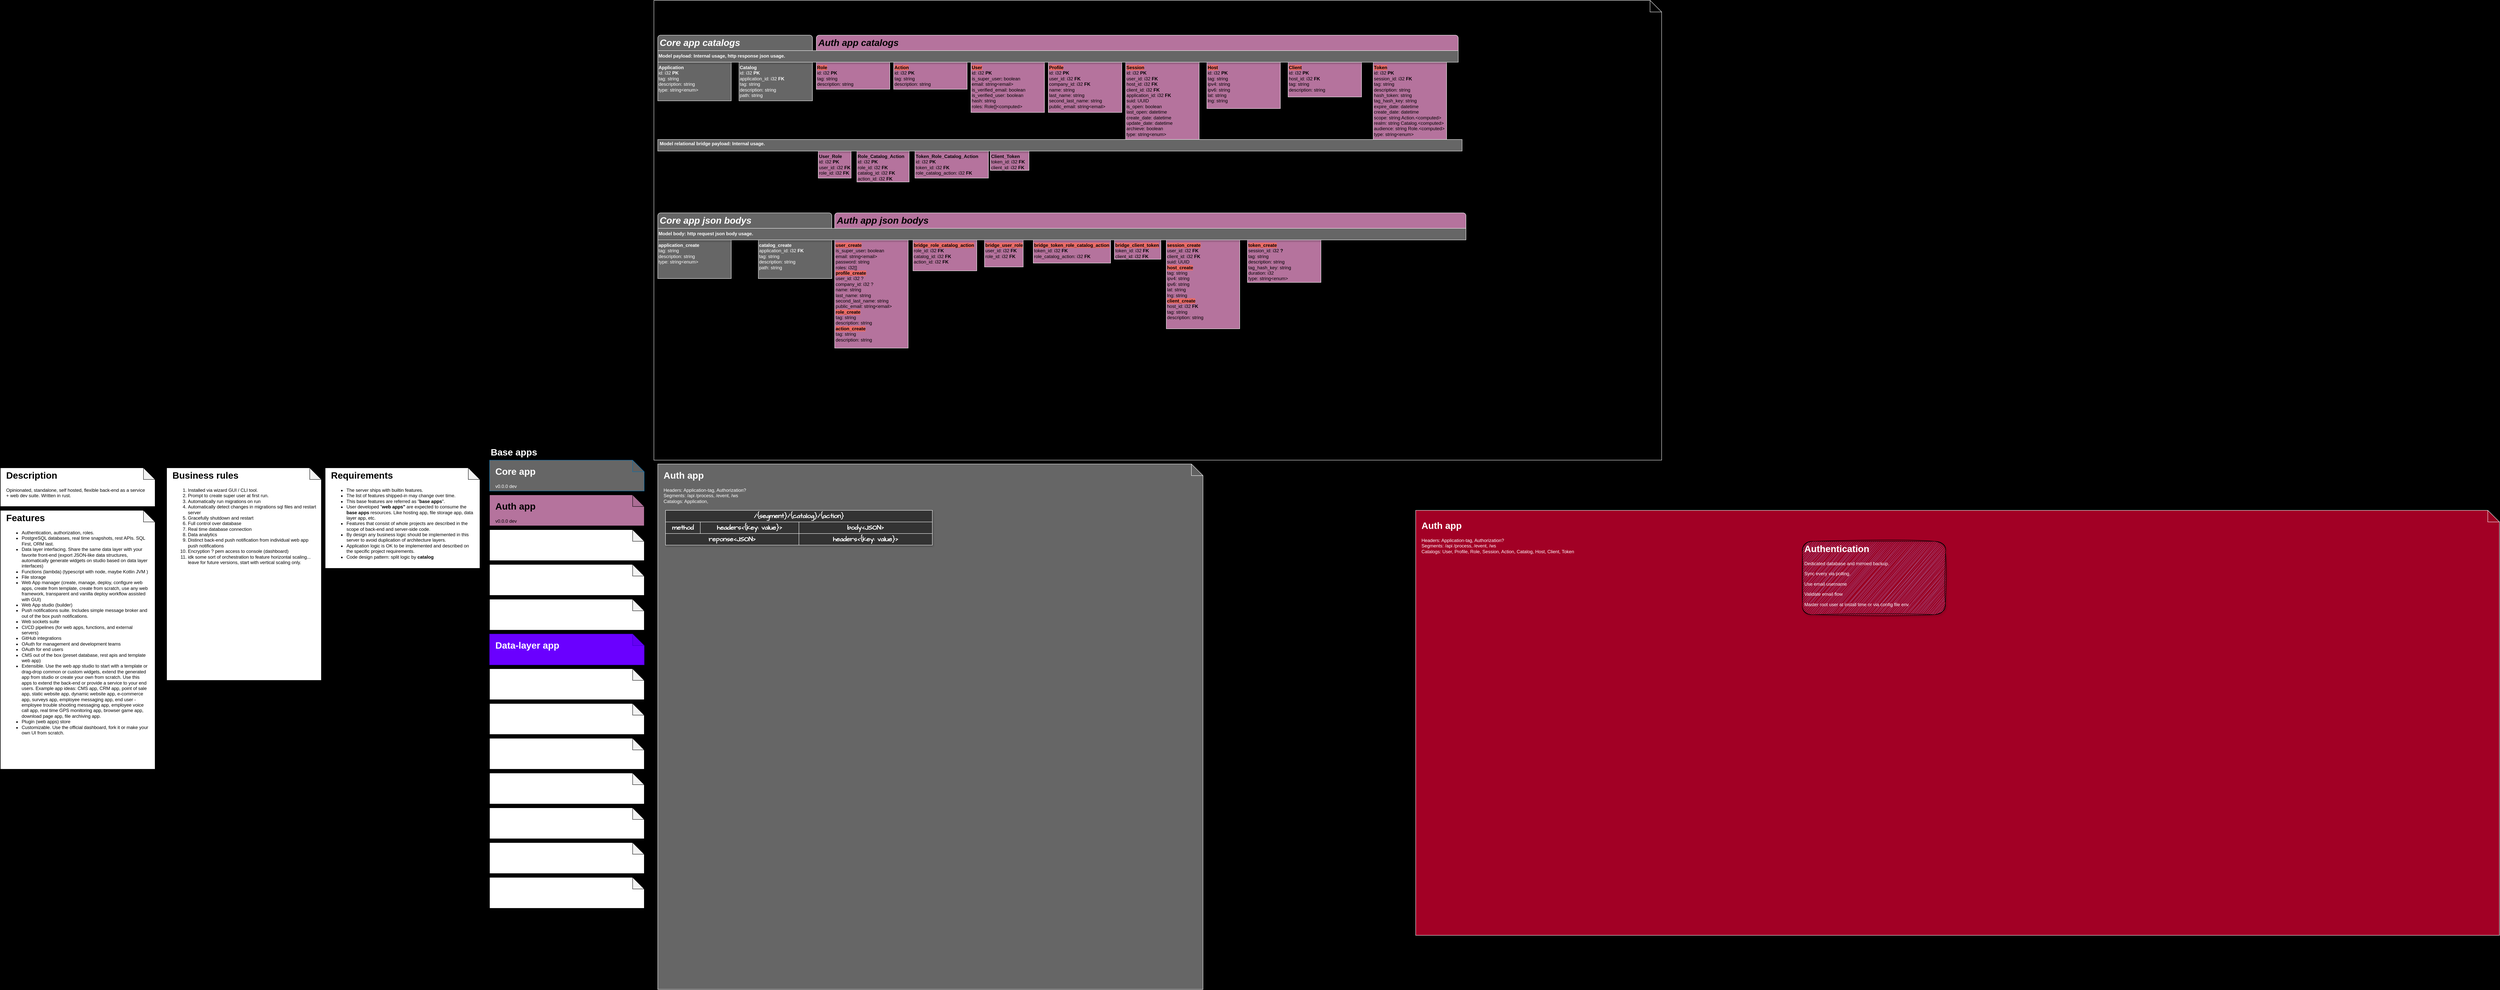 <mxfile version="21.6.1" type="github">
  <diagram name="Page-1" id="CK9nf4KCI2I7pFjc9x5D">
    <mxGraphModel dx="1249" dy="2929" grid="1" gridSize="10" guides="1" tooltips="1" connect="1" arrows="1" fold="1" page="1" pageScale="1" pageWidth="850" pageHeight="1100" background="#000000" math="0" shadow="0">
      <root>
        <mxCell id="0" />
        <mxCell id="1" parent="0" />
        <mxCell id="oRetjmtOLNF2Z0mVGDD7-38" value="" style="shape=note;whiteSpace=wrap;html=1;backgroundOutline=1;darkOpacity=0.05;fillColor=#666666;fontColor=#FFFFFF;strokeColor=#FFFFFF;textOpacity=90;" vertex="1" parent="1">
          <mxGeometry x="1710" width="1410" height="1360" as="geometry" />
        </mxCell>
        <mxCell id="qlUVa_-iQgWLDvTtryUB-4" value="" style="shape=note;whiteSpace=wrap;html=1;backgroundOutline=1;darkOpacity=0.05;fillColor=#000000;fontColor=#ffffff;strokeColor=#FFFFFF;" parent="1" vertex="1">
          <mxGeometry x="1700" y="-1200" width="2606" height="1190" as="geometry" />
        </mxCell>
        <mxCell id="klHbuM8uDpRpoRBJuKRg-9" value="" style="shape=note;whiteSpace=wrap;html=1;backgroundOutline=1;darkOpacity=0.05;" parent="1" vertex="1">
          <mxGeometry x="440" y="10" width="400" height="550" as="geometry" />
        </mxCell>
        <mxCell id="klHbuM8uDpRpoRBJuKRg-10" value="&lt;h1&gt;Business rules&lt;/h1&gt;&lt;ol&gt;&lt;li&gt;Installed via wizard GUI / CLI tool.&lt;/li&gt;&lt;li&gt;Prompt to create super user at first run.&lt;/li&gt;&lt;li&gt;Automatically run migrations on run&lt;/li&gt;&lt;li&gt;Automatically detect changes in migrations sql files and restart server&lt;/li&gt;&lt;li&gt;Gracefully shutdown and restart &lt;/li&gt;&lt;li&gt;Full control over database&lt;/li&gt;&lt;li&gt;Real time database connection&lt;/li&gt;&lt;li&gt;Data analytics&lt;/li&gt;&lt;li&gt;Distinct back-end push notification from individual web app push notifications&lt;/li&gt;&lt;li&gt;Encryption ? pem access to console (dashboard)&lt;/li&gt;&lt;li&gt;idk some sort of orchestration to feature horizontal scaling... leave for future versions, start with vertical scaling only.&lt;br&gt;&lt;/li&gt;&lt;/ol&gt;&lt;div&gt;&lt;br&gt;&lt;/div&gt;&lt;div&gt;&lt;br&gt;&lt;/div&gt;" style="text;html=1;strokeColor=none;fillColor=none;spacing=5;spacingTop=-20;whiteSpace=wrap;overflow=hidden;rounded=0;fontColor=#000000;align=left;fontStyle=0;verticalAlign=top;" parent="1" vertex="1">
          <mxGeometry x="450" y="10" width="380" height="530" as="geometry" />
        </mxCell>
        <mxCell id="klHbuM8uDpRpoRBJuKRg-16" value="" style="shape=note;whiteSpace=wrap;html=1;backgroundOutline=1;darkOpacity=0.05;" parent="1" vertex="1">
          <mxGeometry x="10" y="10" width="400" height="100" as="geometry" />
        </mxCell>
        <mxCell id="klHbuM8uDpRpoRBJuKRg-18" value="&lt;h1&gt;Description&lt;/h1&gt;Opinionated, standalone, self hosted, flexible back-end as a service&amp;nbsp; + web dev suite. Written in rust." style="text;html=1;strokeColor=none;fillColor=none;spacing=5;spacingTop=-20;whiteSpace=wrap;overflow=hidden;rounded=0;fontColor=#000000;align=left;fontStyle=0;verticalAlign=top;" parent="1" vertex="1">
          <mxGeometry x="20" y="10" width="380" height="90" as="geometry" />
        </mxCell>
        <mxCell id="klHbuM8uDpRpoRBJuKRg-20" value="" style="shape=note;whiteSpace=wrap;html=1;backgroundOutline=1;darkOpacity=0.05;" parent="1" vertex="1">
          <mxGeometry x="10" y="120" width="400" height="670" as="geometry" />
        </mxCell>
        <mxCell id="klHbuM8uDpRpoRBJuKRg-21" value="&lt;h1&gt;Features&lt;br&gt;&lt;/h1&gt;&lt;div&gt;&lt;ul&gt;&lt;li&gt;Authentication, authorization, roles. &lt;br&gt;&lt;/li&gt;&lt;li&gt;PostgreSQL databases, real time snapshots, rest APIs. SQL First, ORM last.&lt;/li&gt;&lt;li&gt;Data layer interfacing. Share the same data layer with your favorite front-end (export JSON-like data structures, automatically generate widgets on studio based on data layer interfaces)&lt;br&gt;&lt;/li&gt;&lt;li&gt;Functions (lambda) (typescript with node, maybe Kotlin JVM )&lt;br&gt;&lt;/li&gt;&lt;li&gt;File storage&lt;/li&gt;&lt;li&gt;Web App manager (create, manage, deploy, configure web apps, create from template, create from scratch, use any web framework, transparent and vanilla deploy workflow assisted with GUI)&lt;br&gt;&lt;/li&gt;&lt;li&gt;Web App studio (builder)&lt;br&gt;&lt;/li&gt;&lt;li&gt;Push notifications suite. Includes simple message broker and out of the box push notifications.&lt;br&gt;&lt;/li&gt;&lt;li&gt;Web sockets suite&lt;/li&gt;&lt;li&gt;CI/CD pipelines (for web apps, functions, and external servers) &lt;br&gt;&lt;/li&gt;&lt;li&gt;GitHub integrations&lt;/li&gt;&lt;li&gt;OAuth for management and development teams&lt;/li&gt;&lt;li&gt;OAuth for end users&lt;/li&gt;&lt;li&gt;CMS out of the box (preset database, rest apis and template web app)&lt;/li&gt;&lt;li&gt;Extensible. Use the web app studio to start with a template or drag-drop common or custom widgets, extend the generated app from studio or create your own from scratch. Use this apps to extend the back-end or provide a service to your end users. Example app ideas: CMS app, CRM app, point of sale app, static website app, dynamic website app, e-commerce app, surveys app, employee messaging app, end user - employee trouble shooting messaging app, employee voice call app, real time GPS monitoring app, browser game app, download page app, file archiving app. &lt;br&gt;&lt;/li&gt;&lt;li&gt;Plugin (web apps) store&lt;/li&gt;&lt;li&gt;Customizable. Use the official dashboard, fork it or make your own UI from scratch.&lt;br&gt;&lt;/li&gt;&lt;/ul&gt;&lt;/div&gt;" style="text;html=1;strokeColor=none;fillColor=none;spacing=5;spacingTop=-20;whiteSpace=wrap;overflow=hidden;rounded=0;fontColor=#000000;align=left;fontStyle=0;verticalAlign=top;" parent="1" vertex="1">
          <mxGeometry x="20" y="120" width="380" height="650" as="geometry" />
        </mxCell>
        <mxCell id="YIyZL2ha0DixRXkV2q8q-3" value="" style="shape=note;whiteSpace=wrap;html=1;backgroundOutline=1;darkOpacity=0.05;" parent="1" vertex="1">
          <mxGeometry x="850" y="10" width="400" height="260" as="geometry" />
        </mxCell>
        <mxCell id="YIyZL2ha0DixRXkV2q8q-4" value="&lt;h1&gt;Requirements&lt;br&gt;&lt;/h1&gt;&lt;ul&gt;&lt;li&gt;The server ships with builtin features.&lt;br&gt;&lt;/li&gt;&lt;li&gt;The list of features shipped-in may change over time.&lt;/li&gt;&lt;li&gt;This base features are referred as &quot;&lt;b&gt;base apps&lt;/b&gt;&quot;. &lt;/li&gt;&lt;li&gt;User developed &quot;&lt;b&gt;web apps&quot; &lt;/b&gt;are expected to consume the &lt;b&gt;base apps&lt;/b&gt; resources. Like hosting app, file storage app, data layer app, etc.&lt;/li&gt;&lt;li&gt;Features that consist of whole projects are described in the scope of back-end and server-side code. &lt;/li&gt;&lt;li&gt;By design any business logic should be implemented in this server to avoid duplication of architecture layers.&lt;/li&gt;&lt;li&gt;Application logic is OK to be implemented and described on the specific project requirements.&lt;/li&gt;&lt;li&gt;Code design pattern: split logic by &lt;b&gt;catalog&lt;/b&gt;&lt;br&gt;&lt;/li&gt;&lt;/ul&gt;&lt;div&gt;&lt;br&gt;&lt;/div&gt;&lt;br&gt;&lt;div&gt;&lt;br&gt;&lt;/div&gt;" style="text;html=1;strokeColor=none;fillColor=none;spacing=5;spacingTop=-20;whiteSpace=wrap;overflow=hidden;rounded=0;fontColor=#000000;align=left;fontStyle=0;verticalAlign=top;" parent="1" vertex="1">
          <mxGeometry x="860" y="10" width="380" height="250" as="geometry" />
        </mxCell>
        <mxCell id="YIyZL2ha0DixRXkV2q8q-7" value="" style="shape=note;whiteSpace=wrap;html=1;backgroundOutline=1;darkOpacity=0.05;fillColor=#B5739D;fontColor=#ffffff;strokeColor=#000000;" parent="1" vertex="1">
          <mxGeometry x="1275" y="80" width="400" height="80" as="geometry" />
        </mxCell>
        <mxCell id="fmhTsbL_tRKqL0MWWiDu-1" value="&lt;h1&gt;Auth app&lt;br&gt;&lt;/h1&gt;&lt;div&gt;v0.0.0 dev &lt;br&gt;&lt;/div&gt;&lt;br&gt;&lt;div&gt;&lt;br&gt;&lt;/div&gt;" style="text;html=1;strokeColor=none;fillColor=none;spacing=5;spacingTop=-20;whiteSpace=wrap;overflow=hidden;rounded=0;fontColor=#000000;align=left;fontStyle=0;verticalAlign=top;" parent="1" vertex="1">
          <mxGeometry x="1285" y="90" width="380" height="70" as="geometry" />
        </mxCell>
        <mxCell id="fmhTsbL_tRKqL0MWWiDu-2" value="" style="shape=note;whiteSpace=wrap;html=1;backgroundOutline=1;darkOpacity=0.05;" parent="1" vertex="1">
          <mxGeometry x="1275" y="170" width="400" height="80" as="geometry" />
        </mxCell>
        <mxCell id="fmhTsbL_tRKqL0MWWiDu-3" value="&lt;h1&gt;Storage app&lt;br&gt;&lt;/h1&gt;&lt;div&gt;&lt;br&gt;&lt;/div&gt;&lt;br&gt;&lt;div&gt;&lt;br&gt;&lt;/div&gt;" style="text;html=1;strokeColor=none;fillColor=none;spacing=5;spacingTop=-20;whiteSpace=wrap;overflow=hidden;rounded=0;fontColor=#ffffff;align=left;fontStyle=0;verticalAlign=top;" parent="1" vertex="1">
          <mxGeometry x="1285" y="180" width="380" height="60" as="geometry" />
        </mxCell>
        <mxCell id="fmhTsbL_tRKqL0MWWiDu-4" value="" style="shape=note;whiteSpace=wrap;html=1;backgroundOutline=1;darkOpacity=0.05;" parent="1" vertex="1">
          <mxGeometry x="1275" y="260" width="400" height="80" as="geometry" />
        </mxCell>
        <mxCell id="fmhTsbL_tRKqL0MWWiDu-5" value="&lt;h1&gt;Hosting app&lt;br&gt;&lt;/h1&gt;&lt;div&gt;&lt;br&gt;&lt;/div&gt;&lt;br&gt;&lt;div&gt;&lt;br&gt;&lt;/div&gt;" style="text;html=1;strokeColor=none;fillColor=none;spacing=5;spacingTop=-20;whiteSpace=wrap;overflow=hidden;rounded=0;fontColor=#ffffff;align=left;fontStyle=0;verticalAlign=top;" parent="1" vertex="1">
          <mxGeometry x="1285" y="270" width="380" height="60" as="geometry" />
        </mxCell>
        <mxCell id="fmhTsbL_tRKqL0MWWiDu-8" value="" style="shape=note;whiteSpace=wrap;html=1;backgroundOutline=1;darkOpacity=0.05;" parent="1" vertex="1">
          <mxGeometry x="1275" y="350" width="400" height="80" as="geometry" />
        </mxCell>
        <mxCell id="fmhTsbL_tRKqL0MWWiDu-9" value="&lt;h1&gt;Databases app&lt;br&gt;&lt;/h1&gt;&lt;div&gt;&lt;br&gt;&lt;/div&gt;&lt;br&gt;&lt;div&gt;&lt;br&gt;&lt;/div&gt;" style="text;html=1;strokeColor=none;fillColor=none;spacing=5;spacingTop=-20;whiteSpace=wrap;overflow=hidden;rounded=0;fontColor=#ffffff;align=left;fontStyle=0;verticalAlign=top;" parent="1" vertex="1">
          <mxGeometry x="1285" y="360" width="380" height="60" as="geometry" />
        </mxCell>
        <mxCell id="fmhTsbL_tRKqL0MWWiDu-10" value="" style="shape=note;whiteSpace=wrap;html=1;backgroundOutline=1;darkOpacity=0.05;fillColor=#6a00ff;fontColor=#ffffff;strokeColor=#3700CC;" parent="1" vertex="1">
          <mxGeometry x="1275" y="440" width="400" height="80" as="geometry" />
        </mxCell>
        <mxCell id="fmhTsbL_tRKqL0MWWiDu-11" value="&lt;h1&gt;Data-layer app&lt;br&gt;&lt;/h1&gt;&lt;div&gt;&lt;br&gt;&lt;/div&gt;&lt;br&gt;&lt;div&gt;&lt;br&gt;&lt;/div&gt;" style="text;html=1;strokeColor=none;fillColor=none;spacing=5;spacingTop=-20;whiteSpace=wrap;overflow=hidden;rounded=0;fontColor=#ffffff;align=left;fontStyle=0;verticalAlign=top;" parent="1" vertex="1">
          <mxGeometry x="1285" y="450" width="380" height="60" as="geometry" />
        </mxCell>
        <mxCell id="fmhTsbL_tRKqL0MWWiDu-12" value="" style="shape=note;whiteSpace=wrap;html=1;backgroundOutline=1;darkOpacity=0.05;" parent="1" vertex="1">
          <mxGeometry x="1275" y="530" width="400" height="80" as="geometry" />
        </mxCell>
        <mxCell id="fmhTsbL_tRKqL0MWWiDu-13" value="&lt;h1&gt;Web-apps app&lt;br&gt;&lt;/h1&gt;&lt;div&gt;&lt;br&gt;&lt;/div&gt;&lt;br&gt;&lt;div&gt;&lt;br&gt;&lt;/div&gt;" style="text;html=1;strokeColor=none;fillColor=none;spacing=5;spacingTop=-20;whiteSpace=wrap;overflow=hidden;rounded=0;fontColor=#ffffff;align=left;fontStyle=0;verticalAlign=top;" parent="1" vertex="1">
          <mxGeometry x="1285" y="540" width="380" height="60" as="geometry" />
        </mxCell>
        <mxCell id="fmhTsbL_tRKqL0MWWiDu-14" value="" style="shape=note;whiteSpace=wrap;html=1;backgroundOutline=1;darkOpacity=0.05;" parent="1" vertex="1">
          <mxGeometry x="1275" y="620" width="400" height="80" as="geometry" />
        </mxCell>
        <mxCell id="fmhTsbL_tRKqL0MWWiDu-15" value="&lt;h1&gt;Web-app Studio app&lt;br&gt;&lt;/h1&gt;&lt;div&gt;&lt;br&gt;&lt;/div&gt;&lt;br&gt;" style="text;html=1;strokeColor=none;fillColor=none;spacing=5;spacingTop=-20;whiteSpace=wrap;overflow=hidden;rounded=0;fontColor=#ffffff;align=left;fontStyle=0;verticalAlign=top;" parent="1" vertex="1">
          <mxGeometry x="1285" y="630" width="380" height="60" as="geometry" />
        </mxCell>
        <mxCell id="fmhTsbL_tRKqL0MWWiDu-16" value="" style="shape=note;whiteSpace=wrap;html=1;backgroundOutline=1;darkOpacity=0.05;" parent="1" vertex="1">
          <mxGeometry x="1275" y="710" width="400" height="80" as="geometry" />
        </mxCell>
        <mxCell id="fmhTsbL_tRKqL0MWWiDu-17" value="&lt;h1&gt;Functions app&lt;br&gt;&lt;/h1&gt;&lt;div&gt;&lt;br&gt;&lt;/div&gt;&lt;br&gt;&lt;div&gt;&lt;br&gt;&lt;/div&gt;" style="text;html=1;strokeColor=none;fillColor=none;spacing=5;spacingTop=-20;whiteSpace=wrap;overflow=hidden;rounded=0;fontColor=#ffffff;align=left;fontStyle=0;verticalAlign=top;" parent="1" vertex="1">
          <mxGeometry x="1285" y="720" width="380" height="60" as="geometry" />
        </mxCell>
        <mxCell id="fmhTsbL_tRKqL0MWWiDu-18" value="" style="shape=note;whiteSpace=wrap;html=1;backgroundOutline=1;darkOpacity=0.05;" parent="1" vertex="1">
          <mxGeometry x="1275" y="800" width="400" height="80" as="geometry" />
        </mxCell>
        <mxCell id="fmhTsbL_tRKqL0MWWiDu-19" value="&lt;h1&gt;Websockets app&lt;br&gt;&lt;/h1&gt;&lt;div&gt;&lt;br&gt;&lt;/div&gt;&lt;br&gt;&lt;div&gt;&lt;br&gt;&lt;/div&gt;" style="text;html=1;strokeColor=none;fillColor=none;spacing=5;spacingTop=-20;whiteSpace=wrap;overflow=hidden;rounded=0;fontColor=#ffffff;align=left;fontStyle=0;verticalAlign=top;" parent="1" vertex="1">
          <mxGeometry x="1285" y="810" width="380" height="60" as="geometry" />
        </mxCell>
        <mxCell id="fmhTsbL_tRKqL0MWWiDu-20" value="" style="shape=note;whiteSpace=wrap;html=1;backgroundOutline=1;darkOpacity=0.05;" parent="1" vertex="1">
          <mxGeometry x="1275" y="890" width="400" height="80" as="geometry" />
        </mxCell>
        <mxCell id="fmhTsbL_tRKqL0MWWiDu-21" value="&lt;h1&gt;CI/CD app&lt;br&gt;&lt;/h1&gt;&lt;div&gt;&lt;br&gt;&lt;/div&gt;&lt;br&gt;&lt;div&gt;&lt;br&gt;&lt;/div&gt;" style="text;html=1;strokeColor=none;fillColor=none;spacing=5;spacingTop=-20;whiteSpace=wrap;overflow=hidden;rounded=0;fontColor=#ffffff;align=left;fontStyle=0;verticalAlign=top;" parent="1" vertex="1">
          <mxGeometry x="1285" y="900" width="380" height="60" as="geometry" />
        </mxCell>
        <mxCell id="fmhTsbL_tRKqL0MWWiDu-22" value="" style="shape=note;whiteSpace=wrap;html=1;backgroundOutline=1;darkOpacity=0.05;" parent="1" vertex="1">
          <mxGeometry x="1275" y="980" width="400" height="80" as="geometry" />
        </mxCell>
        <mxCell id="fmhTsbL_tRKqL0MWWiDu-23" value="&lt;h1&gt;Push notifications app&lt;br&gt;&lt;/h1&gt;&lt;div&gt;&lt;br&gt;&lt;/div&gt;&lt;br&gt;&lt;div&gt;&lt;br&gt;&lt;/div&gt;" style="text;html=1;strokeColor=none;fillColor=none;spacing=5;spacingTop=-20;whiteSpace=wrap;overflow=hidden;rounded=0;fontColor=#ffffff;align=left;fontStyle=0;verticalAlign=top;" parent="1" vertex="1">
          <mxGeometry x="1285" y="990" width="380" height="60" as="geometry" />
        </mxCell>
        <mxCell id="fmhTsbL_tRKqL0MWWiDu-24" value="" style="shape=note;whiteSpace=wrap;html=1;backgroundOutline=1;darkOpacity=0.05;" parent="1" vertex="1">
          <mxGeometry x="1275" y="1070" width="400" height="80" as="geometry" />
        </mxCell>
        <mxCell id="fmhTsbL_tRKqL0MWWiDu-25" value="&lt;h1&gt;Plugins app&lt;br&gt;&lt;/h1&gt;&lt;div&gt;&lt;br&gt;&lt;/div&gt;&lt;br&gt;&lt;div&gt;&lt;br&gt;&lt;/div&gt;" style="text;html=1;strokeColor=none;fillColor=none;spacing=5;spacingTop=-20;whiteSpace=wrap;overflow=hidden;rounded=0;fontColor=#ffffff;align=left;fontStyle=0;verticalAlign=top;" parent="1" vertex="1">
          <mxGeometry x="1285" y="1080" width="380" height="60" as="geometry" />
        </mxCell>
        <mxCell id="fmhTsbL_tRKqL0MWWiDu-27" value="&lt;h1&gt;Base apps&lt;br&gt;&lt;/h1&gt;&lt;div&gt;&lt;br&gt;&lt;/div&gt;&lt;br&gt;&lt;div&gt;&lt;br&gt;&lt;/div&gt;" style="text;html=1;strokeColor=none;fillColor=none;spacing=5;spacingTop=-20;whiteSpace=wrap;overflow=hidden;rounded=0;fontColor=#ffffff;align=left;fontStyle=0;verticalAlign=top;" parent="1" vertex="1">
          <mxGeometry x="1272.5" y="-50" width="380" height="60" as="geometry" />
        </mxCell>
        <mxCell id="qlUVa_-iQgWLDvTtryUB-1" value="" style="shape=note;whiteSpace=wrap;html=1;backgroundOutline=1;darkOpacity=0.05;fillColor=#a20025;fontColor=#FFFFFF;strokeColor=#FFFFFF;textOpacity=90;" parent="1" vertex="1">
          <mxGeometry x="3670" y="120" width="2802.5" height="1100" as="geometry" />
        </mxCell>
        <mxCell id="qlUVa_-iQgWLDvTtryUB-2" value="&lt;h1&gt;Auth app&lt;/h1&gt;&lt;div&gt;Headers: Application-tag, Authorization?&lt;/div&gt;&lt;div&gt;Segments: /api /process, /event, /ws&lt;/div&gt;&lt;div&gt;Catalogs: User, Profile, Role, Session, Action, Catalog, Host, Client, Token&lt;br&gt;&lt;/div&gt;" style="text;html=1;strokeColor=none;fillColor=none;spacing=5;spacingTop=-20;whiteSpace=wrap;overflow=hidden;rounded=0;fontColor=#FFFFFF;align=left;fontStyle=0;verticalAlign=top;" parent="1" vertex="1">
          <mxGeometry x="3680" y="140" width="820" height="110" as="geometry" />
        </mxCell>
        <mxCell id="qlUVa_-iQgWLDvTtryUB-5" value="&lt;h1&gt;Core app catalogs&lt;br&gt;&lt;/h1&gt;&lt;div&gt;&lt;br&gt;&lt;/div&gt;&lt;br&gt;&lt;div&gt;:&lt;/div&gt;&lt;div&gt;&lt;br&gt;&lt;/div&gt;" style="text;html=1;strokeColor=#FFFFFF;fillColor=#666666;spacing=5;spacingTop=-20;whiteSpace=wrap;overflow=hidden;rounded=1;fontColor=#FFFFFF;align=left;fontStyle=2;verticalAlign=top;gradientColor=none;labelBackgroundColor=none;" parent="1" vertex="1">
          <mxGeometry x="1710" y="-1110" width="400" height="50" as="geometry" />
        </mxCell>
        <mxCell id="iaBh0g7A5b2rrNCw3fFz-29" value="&lt;div&gt;&lt;b&gt;Client_Token&lt;/b&gt;&lt;br&gt;&lt;/div&gt;&lt;div&gt;token_id: i32 &lt;b&gt;FK&lt;/b&gt;&lt;/div&gt;&lt;div&gt;client_id: i32 &lt;b&gt;FK&lt;/b&gt;&lt;/div&gt;" style="text;html=1;strokeColor=#FFFFFF;fillColor=#B5739D;align=left;verticalAlign=top;whiteSpace=wrap;rounded=0;fontColor=#000000;shadow=1;" parent="1" vertex="1">
          <mxGeometry x="2570" y="-810" width="100" height="50" as="geometry" />
        </mxCell>
        <mxCell id="qlUVa_-iQgWLDvTtryUB-9" value="&lt;h1&gt;Authentication&lt;/h1&gt;&lt;p&gt;Dedicated database and mirroed backup. &lt;br&gt;&lt;/p&gt;&lt;p&gt;Sync every via polling.&lt;br&gt;&lt;/p&gt;&lt;p&gt;Use email username&lt;/p&gt;&lt;p&gt;Validate email flow&lt;/p&gt;&lt;p&gt;Master root user at install time or via config file env&lt;/p&gt;&lt;p&gt;&lt;br&gt;&lt;/p&gt;&lt;b&gt;&lt;/b&gt;&lt;p&gt;&lt;br&gt;&lt;/p&gt;" style="text;html=1;strokeColor=#000000;fillColor=#A680B8;spacing=5;spacingTop=-20;whiteSpace=wrap;overflow=hidden;rounded=1;fontColor=#FFFFFF;shadow=1;sketch=1;curveFitting=1;jiggle=2;" parent="1" vertex="1">
          <mxGeometry x="4670" y="200" width="370" height="190" as="geometry" />
        </mxCell>
        <mxCell id="iaBh0g7A5b2rrNCw3fFz-4" value="&lt;div&gt;&lt;b&gt;User_Role&lt;/b&gt;&lt;/div&gt;&lt;div&gt;id: i32 &lt;b&gt;PK&lt;/b&gt;&lt;/div&gt;&lt;div&gt;user_id: i32 &lt;b&gt;FK&lt;/b&gt;&lt;/div&gt;&lt;div&gt;role_id: i32 &lt;b&gt;FK&lt;/b&gt;&lt;/div&gt;" style="text;html=1;strokeColor=#FFFFFF;fillColor=#B5739D;align=left;verticalAlign=top;whiteSpace=wrap;rounded=0;fontColor=#000000;shadow=1;" parent="1" vertex="1">
          <mxGeometry x="2125" y="-810" width="85" height="70" as="geometry" />
        </mxCell>
        <mxCell id="iaBh0g7A5b2rrNCw3fFz-21" value="&lt;b&gt;Role_Catalog_Action&lt;/b&gt;&lt;div&gt;id: i32 &lt;b&gt;PK&lt;/b&gt;&lt;div&gt;role_id: i32 &lt;b&gt;FK&lt;/b&gt;&lt;/div&gt;&lt;div&gt;catalog_id: i32 &lt;b&gt;FK&lt;/b&gt;&lt;/div&gt;&lt;div&gt;action_id: i32 &lt;b&gt;FK&lt;/b&gt;&lt;br&gt;&lt;b&gt;&lt;/b&gt;&lt;/div&gt;&lt;/div&gt;" style="text;html=1;strokeColor=#FFFFFF;fillColor=#B5739D;align=left;verticalAlign=top;whiteSpace=wrap;rounded=0;fontColor=#000000;shadow=1;" parent="1" vertex="1">
          <mxGeometry x="2225" y="-810" width="135" height="80" as="geometry" />
        </mxCell>
        <mxCell id="iaBh0g7A5b2rrNCw3fFz-5" value="&lt;div&gt;&lt;b&gt;Token_Role_Catalog_Action&lt;/b&gt;&lt;/div&gt;&lt;div&gt;id: i32 &lt;b&gt;PK&lt;/b&gt;&lt;/div&gt;&lt;div&gt;token_id: i32 &lt;b&gt;FK&lt;/b&gt;&lt;br&gt;&lt;/div&gt;&lt;div&gt;role_catalog_action: i32 &lt;b&gt;FK&lt;/b&gt;&lt;br&gt;&lt;/div&gt;" style="text;html=1;strokeColor=#FFFFFF;fillColor=#B5739D;align=left;verticalAlign=top;whiteSpace=wrap;rounded=0;fontColor=#000000;shadow=1;" parent="1" vertex="1">
          <mxGeometry x="2375" y="-810" width="190" height="70" as="geometry" />
        </mxCell>
        <mxCell id="iaBh0g7A5b2rrNCw3fFz-68" value="" style="shape=note;whiteSpace=wrap;html=1;backgroundOutline=1;darkOpacity=0.05;fillColor=#666666;fontColor=#ffffff;strokeColor=#006EAF;" parent="1" vertex="1">
          <mxGeometry x="1275" y="-10" width="400" height="80" as="geometry" />
        </mxCell>
        <mxCell id="iaBh0g7A5b2rrNCw3fFz-69" value="&lt;h1&gt;Core app&lt;br&gt;&lt;/h1&gt;&lt;div&gt;v0.0.0 dev &lt;br&gt;&lt;/div&gt;&lt;br&gt;" style="text;html=1;strokeColor=none;fillColor=none;spacing=5;spacingTop=-20;whiteSpace=wrap;overflow=hidden;rounded=0;fontColor=#ffffff;align=left;fontStyle=0;verticalAlign=top;" parent="1" vertex="1">
          <mxGeometry x="1285" width="355" height="70" as="geometry" />
        </mxCell>
        <mxCell id="iaBh0g7A5b2rrNCw3fFz-70" value="&lt;h1&gt;Core app json bodys&lt;br&gt;&lt;/h1&gt;&lt;div&gt;&lt;br&gt;&lt;/div&gt;&lt;br&gt;&lt;div&gt;:&lt;/div&gt;&lt;div&gt;&lt;br&gt;&lt;/div&gt;" style="text;html=1;strokeColor=#FFFFFF;fillColor=#666666;spacing=5;spacingTop=-20;whiteSpace=wrap;overflow=hidden;rounded=1;fontColor=#FFFFFF;align=left;fontStyle=2;verticalAlign=top;gradientColor=none;labelBackgroundColor=none;" parent="1" vertex="1">
          <mxGeometry x="1710" y="-650" width="450" height="50" as="geometry" />
        </mxCell>
        <mxCell id="iaBh0g7A5b2rrNCw3fFz-71" value="&lt;h1&gt;Auth app json bodys&lt;br&gt;&lt;/h1&gt;&lt;div&gt;&lt;br&gt;&lt;/div&gt;&lt;br&gt;&lt;div&gt;:&lt;/div&gt;&lt;div&gt;&lt;br&gt;&lt;/div&gt;" style="text;html=1;strokeColor=#FFFFFF;fillColor=#B5739D;spacing=5;spacingTop=-20;whiteSpace=wrap;overflow=hidden;rounded=1;fontColor=#000000;align=left;fontStyle=2;verticalAlign=top;gradientColor=none;" parent="1" vertex="1">
          <mxGeometry x="2167.5" y="-650" width="1632.5" height="50" as="geometry" />
        </mxCell>
        <mxCell id="iaBh0g7A5b2rrNCw3fFz-73" value="&lt;h1&gt;Auth app catalogs&lt;br&gt;&lt;/h1&gt;&lt;div&gt;&lt;br&gt;&lt;/div&gt;&lt;br&gt;&lt;div&gt;:&lt;/div&gt;&lt;div&gt;&lt;br&gt;&lt;/div&gt;" style="text;html=1;strokeColor=#FFFFFF;fillColor=#B5739D;spacing=5;spacingTop=-20;whiteSpace=wrap;overflow=hidden;rounded=1;fontColor=#000000;align=left;fontStyle=2;verticalAlign=top;gradientColor=none;" parent="1" vertex="1">
          <mxGeometry x="2120" y="-1110" width="1660" height="50" as="geometry" />
        </mxCell>
        <mxCell id="iaBh0g7A5b2rrNCw3fFz-25" value="&lt;div&gt;&lt;span style=&quot;background-color: rgb(234, 107, 102);&quot;&gt;&lt;b&gt;user_create&lt;/b&gt;&lt;/span&gt;&lt;br&gt;&lt;/div&gt;&lt;div&gt;is_super_user&lt;b&gt;: &lt;/b&gt;boolean&lt;br&gt;&lt;/div&gt;&lt;div&gt;email: string&amp;lt;email&amp;gt;&lt;/div&gt;&lt;div&gt;password: string&lt;/div&gt;&lt;div&gt;roles: i32[]&lt;br&gt;&lt;/div&gt;&lt;div&gt;&lt;span style=&quot;background-color: rgb(234, 107, 102);&quot;&gt;&lt;b&gt;profile_create&lt;/b&gt;&lt;/span&gt;&lt;/div&gt;user_id: i32 ?&lt;br&gt;company_id: i32 ?&lt;br&gt;name: string&lt;br&gt;last_name: string&lt;br&gt;second_last_name: string&lt;br&gt;&lt;div&gt;public_email: string&amp;lt;email&amp;gt;&lt;/div&gt;&lt;div&gt;&lt;span style=&quot;background-color: rgb(234, 107, 102);&quot;&gt;&lt;b&gt;role_create&lt;/b&gt;&lt;/span&gt;&lt;div&gt;tag: string&lt;/div&gt;&lt;/div&gt;&lt;div&gt;description: string&lt;/div&gt;&lt;div&gt;&lt;span style=&quot;background-color: rgb(234, 107, 102);&quot;&gt;&lt;b&gt;action_create&lt;/b&gt;&lt;/span&gt;&lt;/div&gt;&lt;div&gt;tag: string&lt;br&gt;&lt;/div&gt;&lt;div&gt;description: string&lt;/div&gt;" style="text;html=1;strokeColor=#FFFFFF;fillColor=#B5739D;align=left;verticalAlign=top;whiteSpace=wrap;rounded=0;labelPosition=center;verticalLabelPosition=middle;fontColor=#000000;shadow=1;" parent="1" vertex="1">
          <mxGeometry x="2167.5" y="-580" width="190" height="280" as="geometry" />
        </mxCell>
        <mxCell id="iaBh0g7A5b2rrNCw3fFz-26" value="&lt;span style=&quot;background-color: rgb(234, 107, 102);&quot;&gt;&lt;b&gt;session_create&lt;/b&gt;&lt;/span&gt;&lt;br&gt;&lt;div&gt;user_id: i32 &lt;b&gt;FK&lt;/b&gt;&lt;br&gt;client_id: i32 &lt;b&gt;FK&lt;/b&gt;&lt;b&gt;&lt;/b&gt;&lt;div&gt;suid: UUID&lt;/div&gt;&lt;/div&gt;&lt;span style=&quot;background-color: rgb(234, 107, 102);&quot;&gt;&lt;b&gt;host_create&lt;/b&gt;&lt;/span&gt;&lt;br&gt;&lt;div&gt;&lt;div&gt;&lt;div&gt;tag: string&lt;br&gt;&lt;/div&gt;ipv4: string&lt;br&gt;ipv6: string&lt;br&gt;lat: string&lt;br&gt;lng: string&lt;/div&gt;&lt;span style=&quot;background-color: rgb(234, 107, 102);&quot;&gt;&lt;b&gt;client_create&lt;/b&gt;&lt;/span&gt;&lt;div&gt;host_id: i32 &lt;b&gt;FK&lt;/b&gt;&lt;/div&gt;&lt;div&gt;tag: string&lt;/div&gt;description: string&lt;/div&gt;" style="text;html=1;strokeColor=#FFFFFF;fillColor=#B5739D;align=left;verticalAlign=top;whiteSpace=wrap;rounded=0;fontColor=#000000;shadow=1;" parent="1" vertex="1">
          <mxGeometry x="3025" y="-580" width="190" height="230" as="geometry" />
        </mxCell>
        <mxCell id="iaBh0g7A5b2rrNCw3fFz-27" value="&lt;span style=&quot;background-color: rgb(234, 107, 102);&quot;&gt;&lt;b&gt;token_create&lt;/b&gt;&lt;/span&gt;&lt;br&gt;&lt;div&gt;&lt;div&gt;session_id: i32 &lt;b&gt;?&lt;/b&gt;&lt;/div&gt;&lt;/div&gt;&lt;div&gt;tag: string&lt;/div&gt;&lt;div&gt;description: string&lt;br&gt;&lt;/div&gt;tag_hash_key: string&lt;br&gt;duration: i32&lt;br&gt;&lt;div&gt;type: string&amp;lt;enum&amp;gt;&lt;/div&gt;" style="text;html=1;strokeColor=#FFFFFF;fillColor=#B5739D;align=left;verticalAlign=top;whiteSpace=wrap;rounded=0;fontColor=#000000;shadow=1;" parent="1" vertex="1">
          <mxGeometry x="3235" y="-580" width="190" height="110" as="geometry" />
        </mxCell>
        <mxCell id="iaBh0g7A5b2rrNCw3fFz-32" value="&lt;div&gt;&lt;span style=&quot;background-color: rgb(234, 107, 102);&quot;&gt;&lt;b&gt;bridge_user_role&lt;/b&gt;&lt;/span&gt;&lt;/div&gt;&lt;div&gt;user_id: i32 &lt;b&gt;FK&lt;/b&gt;&lt;/div&gt;&lt;div&gt;role_id: i32 &lt;b&gt;FK&lt;/b&gt;&lt;/div&gt;" style="text;html=1;strokeColor=#FFFFFF;fillColor=#B5739D;align=left;verticalAlign=top;whiteSpace=wrap;rounded=0;fontColor=#000000;shadow=1;" parent="1" vertex="1">
          <mxGeometry x="2555" y="-580" width="100" height="70" as="geometry" />
        </mxCell>
        <mxCell id="iaBh0g7A5b2rrNCw3fFz-33" value="&lt;span style=&quot;background-color: rgb(234, 107, 102);&quot;&gt;&lt;b&gt;bridge_role_catalog_action&lt;/b&gt;&lt;/span&gt;&lt;div&gt;&lt;div&gt;role_id: i32 &lt;b&gt;FK&lt;/b&gt;&lt;/div&gt;&lt;div&gt;catalog_id: i32 &lt;b&gt;FK&lt;/b&gt;&lt;/div&gt;&lt;div&gt;action_id: i32 &lt;b&gt;FK&lt;/b&gt;&lt;br&gt;&lt;b&gt;&lt;/b&gt;&lt;/div&gt;&lt;/div&gt;" style="text;html=1;strokeColor=#FFFFFF;fillColor=#B5739D;align=left;verticalAlign=top;whiteSpace=wrap;rounded=0;fontColor=#000000;shadow=1;" parent="1" vertex="1">
          <mxGeometry x="2370" y="-580" width="165" height="80" as="geometry" />
        </mxCell>
        <mxCell id="iaBh0g7A5b2rrNCw3fFz-35" value="&lt;div&gt;&lt;span style=&quot;background-color: rgb(234, 107, 102);&quot;&gt;&lt;b&gt;bridge_token_role_catalog_action&lt;/b&gt;&lt;/span&gt;&lt;/div&gt;&lt;div&gt;token_id: i32 &lt;b&gt;FK&lt;/b&gt;&lt;br&gt;&lt;/div&gt;&lt;div&gt;role_catalog_action: i32 &lt;b&gt;FK&lt;/b&gt;&lt;br&gt;&lt;/div&gt;" style="text;html=1;strokeColor=#FFFFFF;fillColor=#B5739D;align=left;verticalAlign=top;whiteSpace=wrap;rounded=0;fontColor=#000000;shadow=1;" parent="1" vertex="1">
          <mxGeometry x="2681" y="-580" width="200" height="60" as="geometry" />
        </mxCell>
        <mxCell id="iaBh0g7A5b2rrNCw3fFz-36" value="&lt;div&gt;&lt;span style=&quot;background-color: rgb(234, 107, 102);&quot;&gt;&lt;b&gt;bridge_client_token&lt;/b&gt;&lt;/span&gt;&lt;br&gt;&lt;/div&gt;&lt;div&gt;token_id: i32 &lt;b&gt;FK&lt;/b&gt;&lt;/div&gt;&lt;div&gt;client_id: i32 &lt;b&gt;FK&lt;/b&gt;&lt;/div&gt;" style="text;html=1;strokeColor=#FFFFFF;fillColor=#B5739D;align=left;verticalAlign=top;whiteSpace=wrap;rounded=0;fontColor=#000000;shadow=1;" parent="1" vertex="1">
          <mxGeometry x="2891" y="-580" width="120" height="50" as="geometry" />
        </mxCell>
        <mxCell id="iaBh0g7A5b2rrNCw3fFz-67" value="&lt;span style=&quot;&quot;&gt;&lt;/span&gt;&lt;div&gt;&lt;span style=&quot;&quot;&gt;&lt;b&gt;application_create&lt;/b&gt;&lt;/span&gt;&lt;div&gt;&lt;div&gt;tag: string&lt;br&gt;&lt;/div&gt;description: string&lt;/div&gt;&lt;div&gt;type: string&amp;lt;enum&amp;gt;&lt;/div&gt;&lt;/div&gt;" style="text;html=1;strokeColor=#FFFFFF;fillColor=#666666;align=left;verticalAlign=top;whiteSpace=wrap;rounded=0;fontColor=#FFFFFF;shadow=1;labelBackgroundColor=none;" parent="1" vertex="1">
          <mxGeometry x="1710" y="-580" width="190" height="100" as="geometry" />
        </mxCell>
        <mxCell id="qlUVa_-iQgWLDvTtryUB-20" value="&lt;span style=&quot;background-color: rgb(234, 107, 102);&quot;&gt;&lt;b&gt;User&lt;/b&gt;&lt;/span&gt;&lt;br&gt;&lt;div&gt;id: i32 &lt;b&gt;PK&lt;/b&gt;&lt;/div&gt;&lt;div&gt;is_super_user&lt;b&gt;: &lt;/b&gt;boolean&lt;br&gt;&lt;/div&gt;email: string&amp;lt;email&amp;gt;&lt;br&gt;is_verified_email: boolean&lt;br&gt;is_verified_user: boolean&lt;br&gt;hash: string&lt;br&gt;&lt;div&gt;roles: Role[]&amp;lt;computed&amp;gt;&lt;br&gt;&lt;/div&gt;" style="text;html=1;strokeColor=#FFFFFF;fillColor=#B5739D;align=left;verticalAlign=top;whiteSpace=wrap;rounded=0;labelPosition=center;verticalLabelPosition=middle;fontColor=#000000;shadow=1;" parent="1" vertex="1">
          <mxGeometry x="2520" y="-1040" width="190" height="130" as="geometry" />
        </mxCell>
        <mxCell id="iaBh0g7A5b2rrNCw3fFz-1" value="&lt;span style=&quot;background-color: rgb(234, 107, 102);&quot;&gt;&lt;b&gt;Session&lt;/b&gt;&lt;/span&gt;&lt;br&gt;&lt;div&gt;id: i32 &lt;b&gt;PK&lt;/b&gt;&lt;/div&gt;&lt;div&gt;user_id: i32 &lt;b&gt;FK&lt;/b&gt;&lt;/div&gt;&lt;div&gt;host_id: i32 &lt;b&gt;FK&lt;/b&gt;&lt;br&gt;client_id: i32 &lt;b&gt;FK&lt;/b&gt;&lt;/div&gt;&lt;div&gt;application_id: i32 &lt;b&gt;FK&lt;/b&gt;&lt;b&gt;&lt;/b&gt;&lt;b&gt;&lt;/b&gt;&lt;/div&gt;&lt;div&gt;&lt;div&gt;suid: UUID&lt;/div&gt;&lt;/div&gt;&lt;div&gt;is_open: boolean&lt;/div&gt;&lt;div&gt;last_open: datetime&lt;b&gt;&lt;/b&gt;&lt;div&gt;create_date: datetime&lt;/div&gt;&lt;/div&gt;&lt;div&gt;update_date: datetime&lt;br&gt;&lt;/div&gt;&lt;div&gt;archieve: boolean&lt;/div&gt;&lt;div&gt;type: string&amp;lt;enum&amp;gt;&lt;/div&gt;" style="text;html=1;strokeColor=#FFFFFF;fillColor=#B5739D;align=left;verticalAlign=top;whiteSpace=wrap;rounded=0;fontColor=#000000;shadow=1;" parent="1" vertex="1">
          <mxGeometry x="2920" y="-1040" width="190" height="200" as="geometry" />
        </mxCell>
        <mxCell id="iaBh0g7A5b2rrNCw3fFz-3" value="&lt;span style=&quot;background-color: rgb(234, 107, 102);&quot;&gt;&lt;b&gt;Host&lt;/b&gt;&lt;/span&gt;&lt;br&gt;&lt;div&gt;&lt;div&gt;id: i32 &lt;b&gt;PK&lt;/b&gt;&lt;/div&gt;&lt;div&gt;tag: string&lt;br&gt;&lt;/div&gt;ipv4: string&lt;br&gt;ipv6: string&lt;br&gt;lat: string&lt;br&gt;lng: string&lt;/div&gt;" style="text;html=1;strokeColor=#FFFFFF;fillColor=#B5739D;align=left;verticalAlign=top;whiteSpace=wrap;rounded=0;fontColor=#000000;shadow=1;" parent="1" vertex="1">
          <mxGeometry x="3130" y="-1040" width="190" height="120" as="geometry" />
        </mxCell>
        <mxCell id="iaBh0g7A5b2rrNCw3fFz-53" value="&lt;span style=&quot;background-color: rgb(234, 107, 102);&quot;&gt;&lt;b&gt;Profile&lt;/b&gt;&lt;/span&gt;&lt;br&gt;id: i32 &lt;b&gt;PK&lt;/b&gt;&lt;br&gt;user_id: i32 &lt;b&gt;FK&lt;/b&gt;&lt;br&gt;company_id: i32 &lt;b&gt;FK&lt;/b&gt;&lt;br&gt;name: string&lt;br&gt;last_name: string&lt;br&gt;second_last_name: string&lt;br&gt;&lt;div&gt;public_email: string&amp;lt;email&amp;gt;&lt;/div&gt;" style="text;html=1;strokeColor=#FFFFFF;fillColor=#B5739D;align=left;verticalAlign=top;whiteSpace=wrap;rounded=0;fontColor=#000000;shadow=1;" parent="1" vertex="1">
          <mxGeometry x="2720" y="-1040" width="190" height="130" as="geometry" />
        </mxCell>
        <mxCell id="iaBh0g7A5b2rrNCw3fFz-54" value="&lt;span style=&quot;background-color: rgb(234, 107, 102);&quot;&gt;&lt;b&gt;Role&lt;/b&gt;&lt;/span&gt;&lt;div&gt;id: i32 &lt;b&gt;PK&lt;/b&gt;&lt;div&gt;tag: string&lt;/div&gt;&lt;/div&gt;&lt;div&gt;description: string&lt;/div&gt;&lt;div&gt;&lt;span style=&quot;background-color: rgb(234, 107, 102);&quot;&gt;&lt;br&gt;&lt;/span&gt;&lt;/div&gt;" style="text;html=1;strokeColor=#FFFFFF;fillColor=#B5739D;align=left;verticalAlign=top;whiteSpace=wrap;rounded=0;fontColor=#000000;shadow=1;" parent="1" vertex="1">
          <mxGeometry x="2120" y="-1040" width="190" height="70" as="geometry" />
        </mxCell>
        <mxCell id="iaBh0g7A5b2rrNCw3fFz-56" value="&lt;span style=&quot;background-color: rgb(234, 107, 102);&quot;&gt;&lt;b&gt;Client&lt;/b&gt;&lt;/span&gt;&lt;br&gt;&lt;div&gt;id: i32 &lt;b&gt;PK&lt;/b&gt;&lt;b&gt;&lt;/b&gt;&lt;b&gt;&lt;/b&gt;&lt;br&gt;&lt;b&gt;&lt;b&gt;&lt;/b&gt;&lt;/b&gt;&lt;div&gt;&lt;div&gt;host_id: i32 &lt;b&gt;FK&lt;/b&gt;&lt;/div&gt;&lt;/div&gt;&lt;/div&gt;&lt;div&gt;tag: string&lt;/div&gt;description: string" style="text;html=1;strokeColor=#FFFFFF;fillColor=#B5739D;align=left;verticalAlign=top;whiteSpace=wrap;rounded=0;fontColor=#000000;shadow=1;" parent="1" vertex="1">
          <mxGeometry x="3340" y="-1040" width="190" height="90" as="geometry" />
        </mxCell>
        <mxCell id="iaBh0g7A5b2rrNCw3fFz-57" value="&lt;span style=&quot;background-color: rgb(234, 107, 102);&quot;&gt;&lt;b&gt;Token&lt;/b&gt;&lt;/span&gt;&lt;br&gt;&lt;div&gt;id: i32 &lt;b&gt;PK&lt;/b&gt;&lt;div&gt;session_id: i32 &lt;b&gt;FK&lt;/b&gt;&lt;/div&gt;&lt;/div&gt;&lt;div&gt;tag: string&lt;/div&gt;&lt;div&gt;description: string&lt;br&gt;&lt;/div&gt;hash_token: string&lt;br&gt;tag_hash_key: string&lt;br&gt;expire_date: datetime&lt;br&gt;create_date: datetime&lt;br&gt;scope: string Action.&amp;lt;computed&amp;gt;&lt;div&gt;realm: string Catalog.&amp;lt;computed&amp;gt;&lt;/div&gt;&lt;div&gt;audience: string Role.&amp;lt;computed&amp;gt;&lt;br&gt;&lt;/div&gt;&lt;div&gt;type: string&amp;lt;enum&amp;gt;&lt;/div&gt;" style="text;html=1;strokeColor=#FFFFFF;fillColor=#B5739D;align=left;verticalAlign=top;whiteSpace=wrap;rounded=0;fontColor=#000000;shadow=1;" parent="1" vertex="1">
          <mxGeometry x="3560" y="-1040" width="190" height="200" as="geometry" />
        </mxCell>
        <mxCell id="iaBh0g7A5b2rrNCw3fFz-61" value="&lt;span style=&quot;background-color: rgb(234, 107, 102);&quot;&gt;&lt;b&gt;Action&lt;/b&gt;&lt;/span&gt;&lt;div&gt;&lt;div&gt;id: i32 &lt;b&gt;PK&lt;/b&gt;&lt;/div&gt;&lt;div&gt;tag: string&lt;br&gt;&lt;/div&gt;&lt;div&gt;description: string&lt;/div&gt;&lt;/div&gt;" style="text;html=1;strokeColor=#FFFFFF;fillColor=#B5739D;align=left;verticalAlign=top;whiteSpace=wrap;rounded=0;fontColor=#000000;shadow=1;" parent="1" vertex="1">
          <mxGeometry x="2320" y="-1040" width="190" height="70" as="geometry" />
        </mxCell>
        <mxCell id="iaBh0g7A5b2rrNCw3fFz-62" value="&lt;span style=&quot;&quot;&gt;&lt;/span&gt;&lt;div&gt;&lt;span style=&quot;&quot;&gt;&lt;b&gt;Catalog&lt;/b&gt;&lt;/span&gt;&lt;div&gt;&lt;div&gt;id: i32 &lt;b&gt;PK&lt;/b&gt;&lt;/div&gt;&lt;div&gt;application_id: i32 &lt;b&gt;FK&lt;/b&gt;&lt;/div&gt;&lt;div&gt;tag: string&lt;br&gt;&lt;/div&gt;description: string&lt;/div&gt;path: string&lt;/div&gt;&lt;div&gt;&lt;br&gt;&lt;/div&gt;" style="text;html=1;strokeColor=#FFFFFF;fillColor=#666666;align=left;verticalAlign=top;whiteSpace=wrap;rounded=0;fontColor=#FFFFFF;shadow=1;labelBackgroundColor=none;" parent="1" vertex="1">
          <mxGeometry x="1920" y="-1040" width="190" height="100" as="geometry" />
        </mxCell>
        <mxCell id="iaBh0g7A5b2rrNCw3fFz-65" value="&lt;span style=&quot;&quot;&gt;&lt;/span&gt;&lt;div&gt;&lt;span style=&quot;&quot;&gt;&lt;b&gt;Application&lt;/b&gt;&lt;/span&gt;&lt;div&gt;&lt;div&gt;id: i32 &lt;b&gt;PK&lt;/b&gt;&lt;/div&gt;&lt;div&gt;tag: string&lt;br&gt;&lt;/div&gt;description: string&lt;/div&gt;&lt;div&gt;type: string&amp;lt;enum&amp;gt;&lt;/div&gt;&lt;/div&gt;" style="text;html=1;strokeColor=#FFFFFF;fillColor=#666666;align=left;verticalAlign=top;whiteSpace=wrap;rounded=0;fontColor=#FFFFFF;shadow=1;labelBackgroundColor=none;" parent="1" vertex="1">
          <mxGeometry x="1710" y="-1040" width="190" height="100" as="geometry" />
        </mxCell>
        <mxCell id="iaBh0g7A5b2rrNCw3fFz-76" value="&lt;div&gt;&lt;span style=&quot;&quot;&gt;&lt;b&gt;catalog_create&lt;/b&gt;&lt;/span&gt;&lt;/div&gt;&lt;div&gt;&lt;div&gt;application_id: i32 &lt;b&gt;FK&lt;/b&gt;&lt;/div&gt;&lt;span style=&quot;&quot;&gt;&lt;b&gt;&lt;/b&gt;&lt;/span&gt;&lt;/div&gt;&lt;div&gt;&lt;div&gt;tag: string&lt;br&gt;&lt;/div&gt;description: string&lt;/div&gt;path: string" style="text;html=1;strokeColor=#FFFFFF;fillColor=#666666;align=left;verticalAlign=top;whiteSpace=wrap;rounded=0;fontColor=#FFFFFF;shadow=1;labelBackgroundColor=none;" parent="1" vertex="1">
          <mxGeometry x="1970" y="-580" width="190" height="100" as="geometry" />
        </mxCell>
        <mxCell id="iaBh0g7A5b2rrNCw3fFz-19" value="Model payload: Internal usage, http response json usage." style="text;html=1;strokeColor=#FFFFFF;fillColor=#666666;align=left;verticalAlign=top;whiteSpace=wrap;rounded=0;fontStyle=1;fontColor=#FFFFFF;shadow=1;labelBackgroundColor=none;" parent="1" vertex="1">
          <mxGeometry x="1710" y="-1070" width="2070" height="30" as="geometry" />
        </mxCell>
        <mxCell id="iaBh0g7A5b2rrNCw3fFz-24" value="Model body: http request json body usage." style="text;html=1;strokeColor=#FFFFFF;fillColor=#666666;align=left;verticalAlign=top;whiteSpace=wrap;rounded=0;fontStyle=1;fontColor=#FFFFFF;shadow=1;labelBackgroundColor=none;" parent="1" vertex="1">
          <mxGeometry x="1710" y="-610" width="2090" height="30" as="geometry" />
        </mxCell>
        <mxCell id="iaBh0g7A5b2rrNCw3fFz-20" value="&lt;div&gt;&lt;br&gt;&lt;/div&gt;&lt;div&gt;&lt;b&gt;Model relational bridge payload: Internal usage.&lt;/b&gt;&lt;br&gt;&lt;/div&gt;" style="text;html=1;strokeColor=#FFFFFF;fillColor=#666666;spacing=5;spacingTop=-20;whiteSpace=wrap;overflow=hidden;rounded=0;fontColor=#FFFFFF;shadow=1;labelBackgroundColor=none;" parent="1" vertex="1">
          <mxGeometry x="1710" y="-840" width="2080" height="30" as="geometry" />
        </mxCell>
        <mxCell id="oRetjmtOLNF2Z0mVGDD7-9" value="" style="strokeWidth=1;shadow=1;dashed=0;align=center;html=1;shape=mxgraph.mockup.misc.rrect;rSize=0;strokeColor=#FFFFFF;fillColor=#333333;fontColor=#FFFFFF;fontFamily=Architects Daughter;fontSource=https%3A%2F%2Ffonts.googleapis.com%2Fcss%3Ffamily%3DArchitects%2BDaughter;" vertex="1" parent="1">
          <mxGeometry x="1730" y="120" width="690" height="90" as="geometry" />
        </mxCell>
        <mxCell id="oRetjmtOLNF2Z0mVGDD7-10" value="/{segment}/{catalog}/{action}" style="strokeColor=inherit;fillColor=inherit;gradientColor=inherit;strokeWidth=1;shadow=0;dashed=0;align=center;html=1;shape=mxgraph.mockup.misc.rrect;rSize=0;fontSize=17;fontColor=#FFFFFF;whiteSpace=wrap;fontFamily=Architects Daughter;fontSource=https%3A%2F%2Ffonts.googleapis.com%2Fcss%3Ffamily%3DArchitects%2BDaughter;fontStyle=1" vertex="1" parent="oRetjmtOLNF2Z0mVGDD7-9">
          <mxGeometry width="690" height="30" as="geometry" />
        </mxCell>
        <mxCell id="oRetjmtOLNF2Z0mVGDD7-12" value="headers&amp;lt;{key: value}&amp;gt;" style="strokeColor=#FFFFFF;fillColor=inherit;gradientColor=inherit;strokeWidth=1;shadow=0;dashed=0;align=center;html=1;shape=mxgraph.mockup.misc.rrect;rSize=0;fontSize=17;fontColor=#FFFFFF;whiteSpace=wrap;fontFamily=Architects Daughter;fontSource=https%3A%2F%2Ffonts.googleapis.com%2Fcss%3Ffamily%3DArchitects%2BDaughter;fontStyle=1" vertex="1" parent="oRetjmtOLNF2Z0mVGDD7-9">
          <mxGeometry x="90" y="30" width="255" height="30" as="geometry" />
        </mxCell>
        <mxCell id="oRetjmtOLNF2Z0mVGDD7-13" value="body&amp;lt;JSON&amp;gt;" style="strokeColor=#FFFFFF;fillColor=inherit;gradientColor=inherit;strokeWidth=1;shadow=0;dashed=0;align=center;html=1;shape=mxgraph.mockup.misc.rrect;rSize=0;fontSize=17;fontColor=#FFFFFF;whiteSpace=wrap;fontFamily=Architects Daughter;fontSource=https%3A%2F%2Ffonts.googleapis.com%2Fcss%3Ffamily%3DArchitects%2BDaughter;fontStyle=1" vertex="1" parent="oRetjmtOLNF2Z0mVGDD7-9">
          <mxGeometry x="345" y="30" width="345" height="30" as="geometry" />
        </mxCell>
        <mxCell id="oRetjmtOLNF2Z0mVGDD7-19" value="reponse&amp;lt;JSON&amp;gt;" style="strokeColor=#FFFFFF;fillColor=inherit;gradientColor=inherit;strokeWidth=1;shadow=0;dashed=0;align=center;html=1;shape=mxgraph.mockup.misc.rrect;rSize=0;fontSize=17;fontColor=#FFFFFF;whiteSpace=wrap;fontFamily=Architects Daughter;fontSource=https%3A%2F%2Ffonts.googleapis.com%2Fcss%3Ffamily%3DArchitects%2BDaughter;fontStyle=1" vertex="1" parent="oRetjmtOLNF2Z0mVGDD7-9">
          <mxGeometry y="60" width="345" height="30" as="geometry" />
        </mxCell>
        <mxCell id="oRetjmtOLNF2Z0mVGDD7-20" value="headers&amp;lt;{key: value}&amp;gt;" style="strokeColor=#FFFFFF;fillColor=inherit;gradientColor=inherit;strokeWidth=1;shadow=0;dashed=0;align=center;html=1;shape=mxgraph.mockup.misc.rrect;rSize=0;fontSize=17;fontColor=#FFFFFF;whiteSpace=wrap;fontFamily=Architects Daughter;fontSource=https%3A%2F%2Ffonts.googleapis.com%2Fcss%3Ffamily%3DArchitects%2BDaughter;fontStyle=1" vertex="1" parent="oRetjmtOLNF2Z0mVGDD7-9">
          <mxGeometry x="345" y="60" width="345" height="30" as="geometry" />
        </mxCell>
        <mxCell id="oRetjmtOLNF2Z0mVGDD7-25" value="method" style="strokeColor=#FFFFFF;fillColor=inherit;gradientColor=inherit;strokeWidth=1;shadow=0;dashed=0;align=center;html=1;shape=mxgraph.mockup.misc.rrect;rSize=0;fontSize=17;fontColor=#FFFFFF;whiteSpace=wrap;fontFamily=Architects Daughter;fontSource=https%3A%2F%2Ffonts.googleapis.com%2Fcss%3Ffamily%3DArchitects%2BDaughter;fontStyle=1" vertex="1" parent="oRetjmtOLNF2Z0mVGDD7-9">
          <mxGeometry y="30" width="90" height="30" as="geometry" />
        </mxCell>
        <mxCell id="oRetjmtOLNF2Z0mVGDD7-39" value="&lt;h1&gt;Auth app&lt;/h1&gt;&lt;div&gt;Headers: Application-tag, Authorization?&lt;/div&gt;&lt;div&gt;Segments: /api /process, /event, /ws&lt;/div&gt;&lt;div&gt;Catalogs: Application,&lt;br&gt;&lt;/div&gt;" style="text;html=1;strokeColor=none;fillColor=none;spacing=5;spacingTop=-20;whiteSpace=wrap;overflow=hidden;rounded=0;fontColor=#FFFFFF;align=left;fontStyle=0;verticalAlign=top;" vertex="1" parent="1">
          <mxGeometry x="1720" y="10" width="820" height="110" as="geometry" />
        </mxCell>
      </root>
    </mxGraphModel>
  </diagram>
</mxfile>
